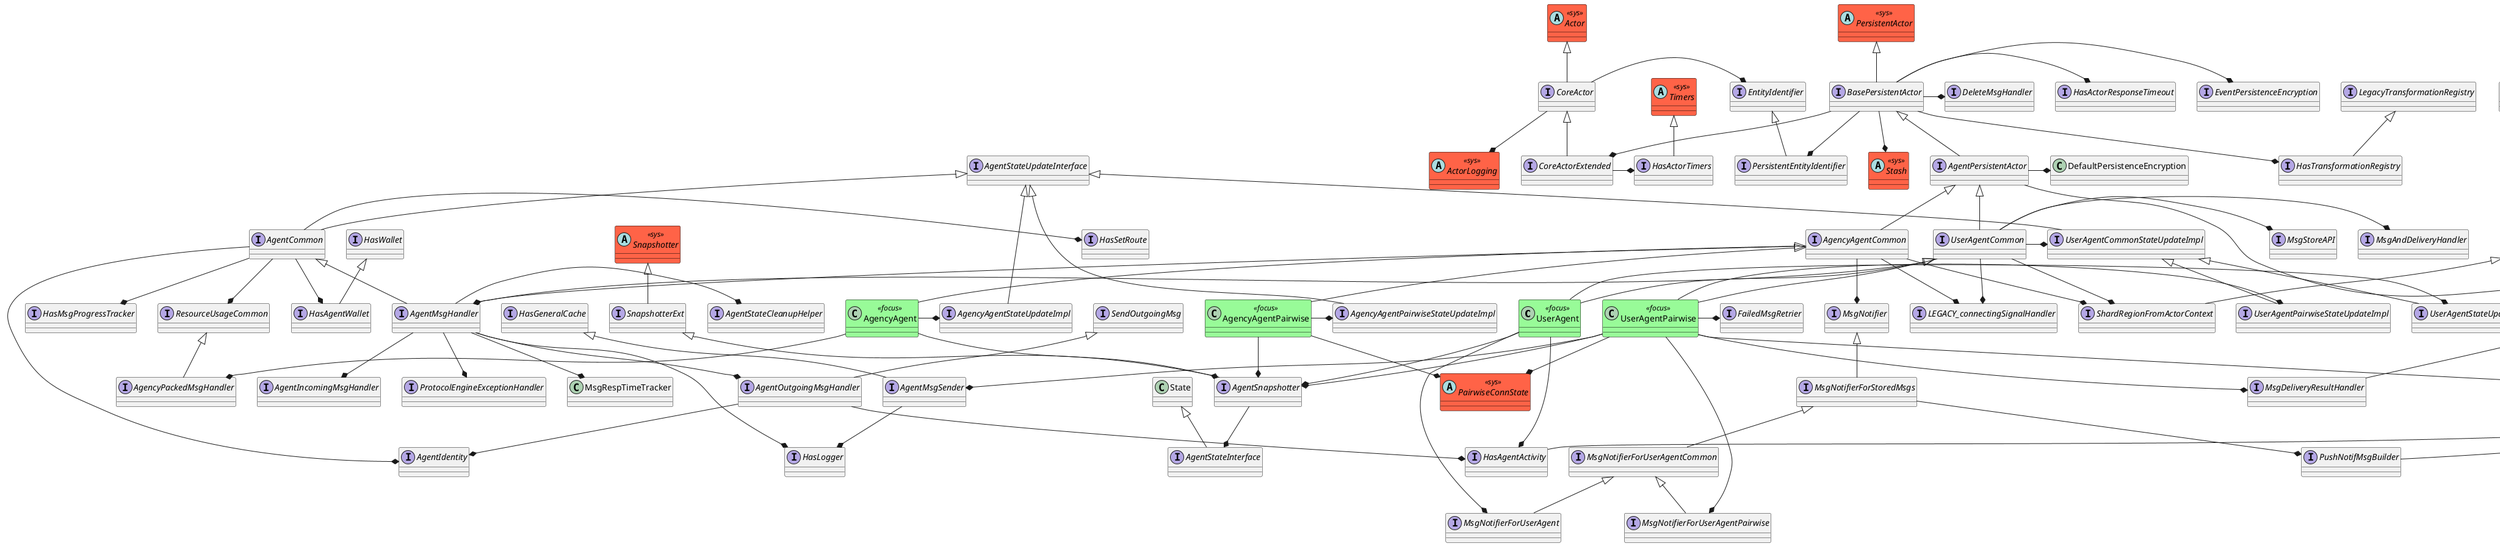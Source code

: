 @startuml
skinparam class {
    BackgroundColor<<focus>> PaleGreen
    BorderColor<<focus>> Black
    BackgroundColor<<sys>> Tomato
    BorderColor<<sys>> Black
}
class UserAgent <<focus>>
interface UserAgentCommon
interface AgentPersistentActor
interface BasePersistentActor
abstract class PersistentActor <<sys>>
interface EventPersistenceEncryption
interface CoreActorExtended
interface CoreActor
abstract class Actor <<sys>>
interface EntityIdentifier
abstract class ActorLogging <<sys>>
interface HasActorTimers
abstract class Timers <<sys>>
interface HasActorResponseTimeout
interface DeleteMsgHandler
interface HasTransformationRegistry
interface LegacyTransformationRegistry
interface PersistentEntityIdentifier
abstract class Stash <<sys>>
class DefaultPersistenceEncryption
interface HasAppConfig
interface UserAgentCommonStateUpdateImpl
interface AgentStateUpdateInterface
interface MsgAndDeliveryHandler
interface AgentMsgHandler
interface AgentCommon
interface AgentIdentity
interface HasAgentWallet
interface HasWallet
interface HasSetRoute
interface HasMsgProgressTracker
interface ResourceUsageCommon
interface ProtocolEngineExceptionHandler
interface AgentIncomingMsgHandler
interface AgentOutgoingMsgHandler
interface SendOutgoingMsg
interface HasAgentActivity
interface ShardRegionCommon
interface ShardRegionNames
interface HasShardRegionNames
class MsgRespTimeTracker
interface AgentStateCleanupHelper
interface HasLogger
interface ShardRegionFromActorContext
interface MsgStoreAPI
interface LEGACY_connectingSignalHandler
interface UserAgentStateUpdateImpl
interface MsgNotifierForUserAgent
interface MsgNotifierForUserAgentCommon
interface MsgNotifierForStoredMsgs
interface MsgNotifier
interface PushNotifMsgBuilder
interface AgentSnapshotter
interface AgentStateInterface
class State
interface SnapshotterExt
abstract class Snapshotter <<sys>>
class UserAgentPairwise <<focus>>
interface UserAgentPairwiseStateUpdateImpl
interface AgentMsgSender
interface HasGeneralCache
interface UsesConfigs
abstract class PairwiseConnState <<sys>>
interface MsgDeliveryResultHandler
interface HasAgentMsgTransformer
interface MsgNotifierForUserAgentPairwise
interface FailedMsgRetrier
class AgencyAgent <<focus>>
interface AgencyAgentCommon
interface AgencyAgentStateUpdateImpl
interface AgencyPackedMsgHandler
class AgencyAgentPairwise <<focus>>
interface AgencyAgentPairwiseStateUpdateImpl

UserAgent -up-|> UserAgentCommon
UserAgent -* UserAgentStateUpdateImpl
UserAgent -down-* HasAgentActivity
UserAgent --* MsgNotifierForUserAgent
UserAgent -down-* AgentSnapshotter
UserAgentCommon -up-|> AgentPersistentActor
UserAgentCommon -* UserAgentCommonStateUpdateImpl
UserAgentCommon -* MsgAndDeliveryHandler
UserAgentCommon --* AgentMsgHandler
UserAgentCommon -down-* ShardRegionFromActorContext
UserAgentCommon -* MsgStoreAPI
UserAgentCommon --* LEGACY_connectingSignalHandler
AgentPersistentActor -up-|> BasePersistentActor
AgentPersistentActor -* DefaultPersistenceEncryption
AgentPersistentActor --* HasAppConfig
BasePersistentActor -up-|> PersistentActor
BasePersistentActor -* EventPersistenceEncryption
BasePersistentActor --* CoreActorExtended
BasePersistentActor -* HasActorResponseTimeout
BasePersistentActor -* DeleteMsgHandler
BasePersistentActor --* HasTransformationRegistry
BasePersistentActor -* PersistentEntityIdentifier
BasePersistentActor -down-* Stash
CoreActorExtended -up-|> CoreActor
CoreActorExtended -* HasActorTimers
CoreActor -up-|> Actor
CoreActor -* EntityIdentifier
CoreActor -down-* ActorLogging
HasActorTimers -up-|> Timers
HasTransformationRegistry -up-|> LegacyTransformationRegistry
PersistentEntityIdentifier -up-|> EntityIdentifier
UserAgentCommonStateUpdateImpl -up-|> AgentStateUpdateInterface
AgentMsgHandler -up-|> AgentCommon
AgentMsgHandler -down-* ProtocolEngineExceptionHandler
AgentMsgHandler --* AgentIncomingMsgHandler
AgentMsgHandler --* AgentOutgoingMsgHandler
AgentMsgHandler -down-* MsgRespTimeTracker
AgentMsgHandler -* AgentStateCleanupHelper
AgentMsgHandler -down-* HasLogger
AgentCommon -up-|> AgentStateUpdateInterface
AgentCommon -* AgentIdentity
AgentCommon --* HasAgentWallet
AgentCommon -* HasSetRoute
AgentCommon --* HasMsgProgressTracker
AgentCommon --* ResourceUsageCommon
HasAgentWallet -up-|> HasWallet
AgentOutgoingMsgHandler -up-|> SendOutgoingMsg
AgentOutgoingMsgHandler -down-* AgentIdentity
AgentOutgoingMsgHandler -down-* HasAgentActivity
HasAgentActivity -up-|> ShardRegionCommon
ShardRegionCommon -up-|> ShardRegionNames
ShardRegionNames -up-|> HasShardRegionNames
ShardRegionFromActorContext -up-|> ShardRegionCommon
UserAgentStateUpdateImpl -up-|> UserAgentCommonStateUpdateImpl
MsgNotifierForUserAgent -up-|> MsgNotifierForUserAgentCommon
MsgNotifierForUserAgentCommon -up-|> MsgNotifierForStoredMsgs
MsgNotifierForStoredMsgs -up-|> MsgNotifier
MsgNotifierForStoredMsgs -down-* PushNotifMsgBuilder
PushNotifMsgBuilder -up-|> HasAppConfig
AgentSnapshotter --* AgentStateInterface
AgentSnapshotter -up-|> SnapshotterExt
AgentStateInterface -up-|> State
SnapshotterExt -up-|> Snapshotter
UserAgentPairwise -up-|> UserAgentCommon
UserAgentPairwise -* UserAgentPairwiseStateUpdateImpl
UserAgentPairwise --* AgentMsgSender
UserAgentPairwise --* UsesConfigs
UserAgentPairwise -down-* PairwiseConnState
UserAgentPairwise -down-* MsgDeliveryResultHandler
UserAgentPairwise --* MsgNotifierForUserAgentPairwise
UserAgentPairwise -* FailedMsgRetrier
UserAgentPairwise -down-* AgentSnapshotter
UserAgentPairwiseStateUpdateImpl -up-|> UserAgentCommonStateUpdateImpl
AgentMsgSender -up-|> HasGeneralCache
AgentMsgSender -down-* HasLogger
UsesConfigs -up-|> HasAppConfig
MsgDeliveryResultHandler -up-|> HasAgentMsgTransformer
MsgNotifierForUserAgentPairwise -up-|> MsgNotifierForUserAgentCommon
AgencyAgent -up-|> AgencyAgentCommon
AgencyAgent -* AgencyAgentStateUpdateImpl
AgencyAgent -* AgencyPackedMsgHandler
AgencyAgent -down-* AgentSnapshotter
AgencyAgentCommon -up-|> AgentPersistentActor
AgencyAgentCommon --* AgentMsgHandler
AgencyAgentCommon -down-* ShardRegionFromActorContext
AgencyAgentCommon --* MsgNotifier
AgencyAgentCommon -* LEGACY_connectingSignalHandler
AgencyAgentStateUpdateImpl -up-|> AgentStateUpdateInterface
AgencyPackedMsgHandler -up-|> ResourceUsageCommon
AgencyAgentPairwise -up-|> AgencyAgentCommon
AgencyAgentPairwise -* AgencyAgentPairwiseStateUpdateImpl
AgencyAgentPairwise -down-* PairwiseConnState
AgencyAgentPairwise -down-* AgentSnapshotter
AgencyAgentPairwiseStateUpdateImpl -up-|> AgentStateUpdateInterface

@enduml
